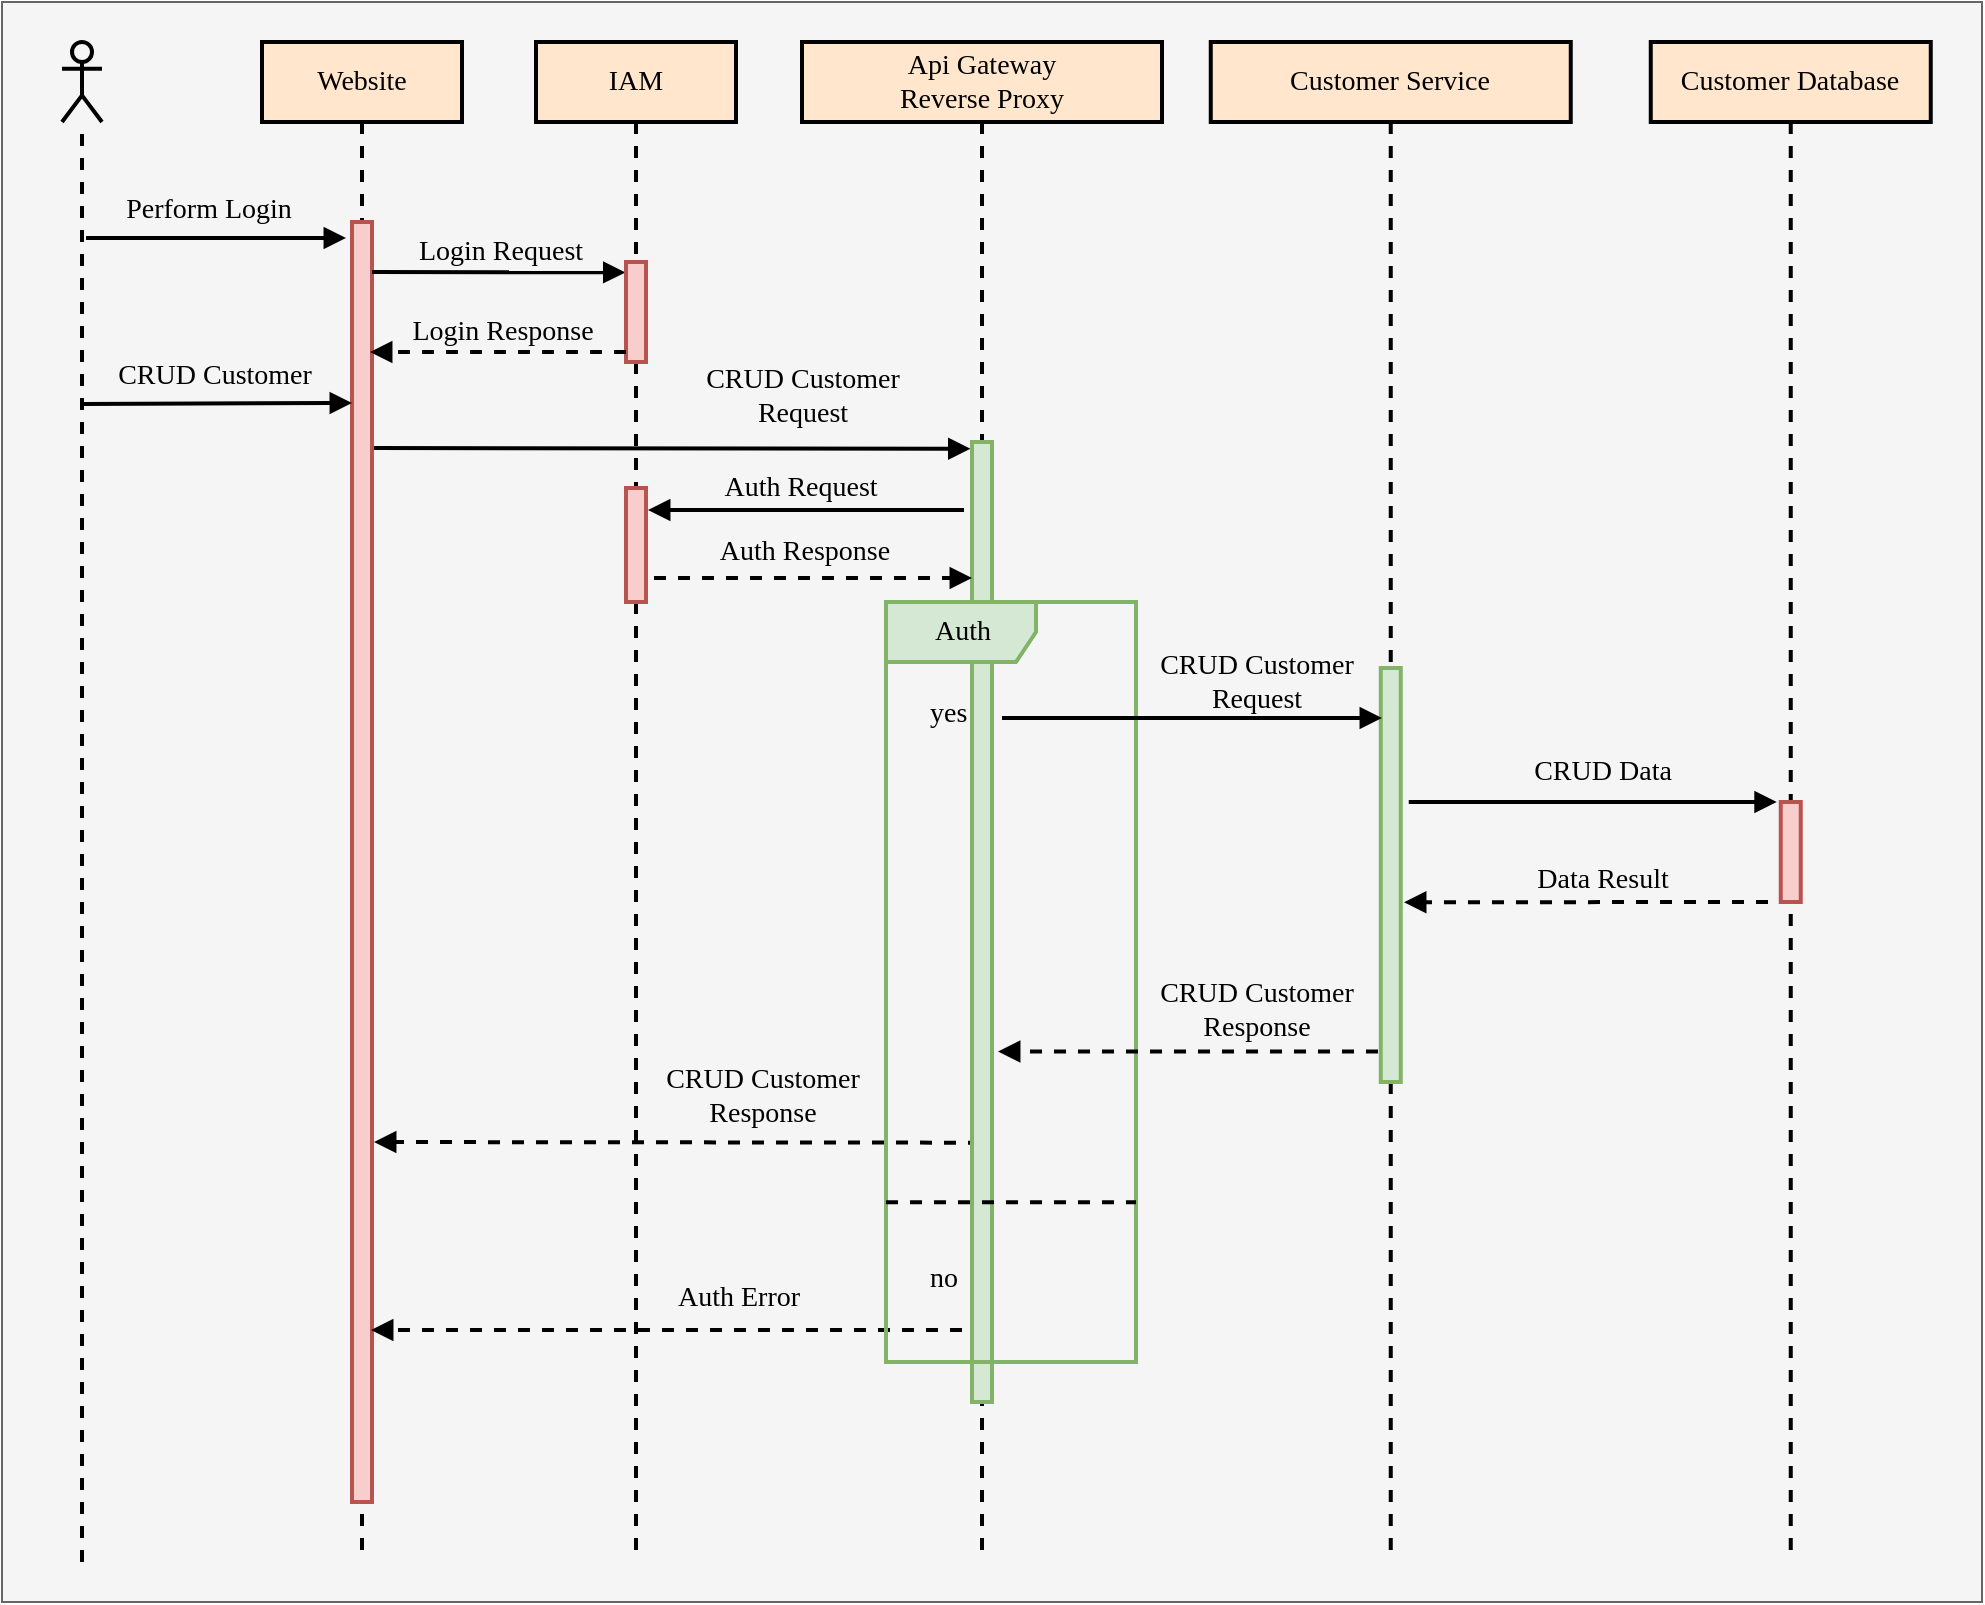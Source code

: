 <mxfile>
    <diagram id="GhBEeNzEhf4LTGrBc1tQ" name="Page-1">
        <mxGraphModel dx="556" dy="546" grid="1" gridSize="10" guides="1" tooltips="1" connect="1" arrows="1" fold="1" page="1" pageScale="1" pageWidth="827" pageHeight="1169" math="0" shadow="0">
            <root>
                <mxCell id="0"/>
                <mxCell id="1" parent="0"/>
                <mxCell id="2" value="" style="rounded=0;whiteSpace=wrap;html=1;fontFamily=Verdana;fillColor=#f5f5f5;strokeColor=#666666;fontColor=#333333;" vertex="1" parent="1">
                    <mxGeometry x="70" y="60" width="990" height="800" as="geometry"/>
                </mxCell>
                <mxCell id="3" value="" style="shape=umlActor;verticalLabelPosition=bottom;verticalAlign=top;html=1;outlineConnect=0;fillColor=none;strokeColor=#000000;gradientColor=#b3b3b3;strokeWidth=2;fontSize=14;fontFamily=Verdana;" vertex="1" parent="1">
                    <mxGeometry x="100" y="80" width="20" height="40" as="geometry"/>
                </mxCell>
                <mxCell id="4" value="Website" style="shape=umlLifeline;perimeter=lifelinePerimeter;whiteSpace=wrap;html=1;container=1;collapsible=0;recursiveResize=0;outlineConnect=0;fillColor=#ffe6cc;strokeColor=#000000;fontSize=14;strokeWidth=2;fontFamily=Verdana;" vertex="1" parent="1">
                    <mxGeometry x="200" y="80" width="100" height="760" as="geometry"/>
                </mxCell>
                <mxCell id="5" value="" style="html=1;points=[];perimeter=orthogonalPerimeter;fillColor=#f8cecc;fontSize=14;strokeColor=#b85450;strokeWidth=2;fontFamily=Verdana;" vertex="1" parent="4">
                    <mxGeometry x="45" y="90" width="10" height="640" as="geometry"/>
                </mxCell>
                <mxCell id="6" value="" style="endArrow=block;html=1;rounded=0;entryX=-0.027;entryY=0.104;entryDx=0;entryDy=0;entryPerimeter=0;fontSize=14;endFill=1;strokeWidth=2;fontFamily=Verdana;" edge="1" parent="4" target="10">
                    <mxGeometry width="50" height="50" relative="1" as="geometry">
                        <mxPoint x="55" y="115" as="sourcePoint"/>
                        <mxPoint x="185" y="113.0" as="targetPoint"/>
                    </mxGeometry>
                </mxCell>
                <mxCell id="7" value="Login Request" style="edgeLabel;html=1;align=center;verticalAlign=middle;resizable=0;points=[];fontSize=14;labelBackgroundColor=none;fontFamily=Verdana;" vertex="1" connectable="0" parent="6">
                    <mxGeometry x="-0.197" relative="1" as="geometry">
                        <mxPoint x="13" y="-10" as="offset"/>
                    </mxGeometry>
                </mxCell>
                <mxCell id="8" value="" style="endArrow=none;dashed=1;html=1;rounded=0;fontSize=14;strokeWidth=2;fontFamily=Verdana;" edge="1" parent="1" target="3">
                    <mxGeometry width="50" height="50" relative="1" as="geometry">
                        <mxPoint x="110" y="840" as="sourcePoint"/>
                        <mxPoint x="115" y="160" as="targetPoint"/>
                    </mxGeometry>
                </mxCell>
                <mxCell id="9" value="IAM" style="shape=umlLifeline;perimeter=lifelinePerimeter;whiteSpace=wrap;html=1;container=1;collapsible=0;recursiveResize=0;outlineConnect=0;fillColor=#ffe6cc;strokeColor=#000000;fontSize=14;strokeWidth=2;fontFamily=Verdana;" vertex="1" parent="1">
                    <mxGeometry x="337" y="80" width="100" height="760" as="geometry"/>
                </mxCell>
                <mxCell id="10" value="" style="html=1;points=[];perimeter=orthogonalPerimeter;fillColor=#f8cecc;fontSize=14;strokeColor=#b85450;strokeWidth=2;fontFamily=Verdana;" vertex="1" parent="9">
                    <mxGeometry x="45" y="110" width="10" height="50" as="geometry"/>
                </mxCell>
                <mxCell id="11" value="" style="endArrow=block;html=1;rounded=0;fontSize=14;endFill=1;entryX=-0.077;entryY=0.007;entryDx=0;entryDy=0;entryPerimeter=0;fontFamily=Verdana;strokeWidth=2;" edge="1" parent="9" target="35">
                    <mxGeometry width="50" height="50" relative="1" as="geometry">
                        <mxPoint x="-81" y="203" as="sourcePoint"/>
                        <mxPoint x="223" y="200" as="targetPoint"/>
                    </mxGeometry>
                </mxCell>
                <mxCell id="12" value="CRUD Customer&lt;br&gt;Request" style="edgeLabel;html=1;align=center;verticalAlign=middle;resizable=0;points=[];fontSize=14;labelBackgroundColor=none;fontFamily=Verdana;" vertex="1" connectable="0" parent="11">
                    <mxGeometry x="-0.197" relative="1" as="geometry">
                        <mxPoint x="94" y="-26" as="offset"/>
                    </mxGeometry>
                </mxCell>
                <mxCell id="13" value="" style="html=1;points=[];perimeter=orthogonalPerimeter;fillColor=#f8cecc;fontSize=14;strokeColor=#b85450;strokeWidth=2;fontFamily=Verdana;" vertex="1" parent="9">
                    <mxGeometry x="45" y="223" width="10" height="57" as="geometry"/>
                </mxCell>
                <mxCell id="14" value="" style="endArrow=block;html=1;rounded=0;entryX=0.9;entryY=0.196;entryDx=0;entryDy=0;entryPerimeter=0;fontSize=14;endFill=1;fontFamily=Verdana;strokeWidth=2;" edge="1" parent="9">
                    <mxGeometry width="50" height="50" relative="1" as="geometry">
                        <mxPoint x="214" y="234" as="sourcePoint"/>
                        <mxPoint x="56" y="234.04" as="targetPoint"/>
                    </mxGeometry>
                </mxCell>
                <mxCell id="15" value="Auth Request" style="edgeLabel;html=1;align=center;verticalAlign=middle;resizable=0;points=[];fontSize=14;labelBackgroundColor=none;fontFamily=Verdana;" vertex="1" connectable="0" parent="14">
                    <mxGeometry x="-0.197" relative="1" as="geometry">
                        <mxPoint x="-19" y="-11" as="offset"/>
                    </mxGeometry>
                </mxCell>
                <mxCell id="16" value="" style="endArrow=block;html=1;rounded=0;dashed=1;fontSize=14;endFill=1;fontFamily=Verdana;strokeWidth=2;" edge="1" parent="9">
                    <mxGeometry width="50" height="50" relative="1" as="geometry">
                        <mxPoint x="213" y="644" as="sourcePoint"/>
                        <mxPoint x="-82.5" y="644" as="targetPoint"/>
                    </mxGeometry>
                </mxCell>
                <mxCell id="17" value="Auth Error" style="edgeLabel;html=1;align=center;verticalAlign=middle;resizable=0;points=[];fontSize=14;labelBackgroundColor=none;fontFamily=Verdana;" vertex="1" connectable="0" parent="16">
                    <mxGeometry x="-0.197" relative="1" as="geometry">
                        <mxPoint x="6" y="-16" as="offset"/>
                    </mxGeometry>
                </mxCell>
                <mxCell id="18" value="" style="endArrow=block;html=1;rounded=0;dashed=1;entryX=1.2;entryY=0.807;entryDx=0;entryDy=0;entryPerimeter=0;fontSize=14;endFill=1;fontFamily=Verdana;strokeWidth=2;" edge="1" parent="9">
                    <mxGeometry width="50" height="50" relative="1" as="geometry">
                        <mxPoint x="222" y="550.34" as="sourcePoint"/>
                        <mxPoint x="-81" y="550.0" as="targetPoint"/>
                    </mxGeometry>
                </mxCell>
                <mxCell id="19" value="CRUD Customer&lt;br&gt;Response" style="edgeLabel;html=1;align=center;verticalAlign=middle;resizable=0;points=[];fontSize=14;labelBackgroundColor=none;fontFamily=Verdana;" vertex="1" connectable="0" parent="18">
                    <mxGeometry x="-0.197" relative="1" as="geometry">
                        <mxPoint x="12" y="-23" as="offset"/>
                    </mxGeometry>
                </mxCell>
                <mxCell id="20" value="Customer Service" style="shape=umlLifeline;perimeter=lifelinePerimeter;whiteSpace=wrap;html=1;container=1;collapsible=0;recursiveResize=0;outlineConnect=0;fillColor=#ffe6cc;strokeColor=#000000;fontSize=14;strokeWidth=2;labelBackgroundColor=none;fontFamily=Verdana;" vertex="1" parent="1">
                    <mxGeometry x="674.38" y="80" width="180" height="760" as="geometry"/>
                </mxCell>
                <mxCell id="21" value="" style="html=1;points=[];perimeter=orthogonalPerimeter;fillColor=#d5e8d4;fontSize=14;strokeColor=#82b366;strokeWidth=2;fontFamily=Verdana;" vertex="1" parent="20">
                    <mxGeometry x="85" y="313" width="10" height="207" as="geometry"/>
                </mxCell>
                <mxCell id="22" value="Customer Database" style="shape=umlLifeline;perimeter=lifelinePerimeter;whiteSpace=wrap;html=1;container=1;collapsible=0;recursiveResize=0;outlineConnect=0;fillColor=#ffe6cc;strokeColor=#000000;fontSize=14;strokeWidth=2;fontFamily=Verdana;" vertex="1" parent="1">
                    <mxGeometry x="894.38" y="80" width="140" height="760" as="geometry"/>
                </mxCell>
                <mxCell id="23" value="" style="html=1;points=[];perimeter=orthogonalPerimeter;fillColor=#f8cecc;fontSize=14;strokeColor=#b85450;strokeWidth=2;fontFamily=Verdana;" vertex="1" parent="22">
                    <mxGeometry x="65" y="380" width="10" height="50" as="geometry"/>
                </mxCell>
                <mxCell id="24" value="" style="endArrow=block;html=1;rounded=0;fontSize=14;strokeWidth=2;endFill=1;fontFamily=Verdana;" edge="1" parent="1">
                    <mxGeometry width="50" height="50" relative="1" as="geometry">
                        <mxPoint x="112" y="178" as="sourcePoint"/>
                        <mxPoint x="242" y="178" as="targetPoint"/>
                    </mxGeometry>
                </mxCell>
                <mxCell id="25" value="Perform Login" style="edgeLabel;html=1;align=center;verticalAlign=middle;resizable=0;points=[];fontSize=14;labelBackgroundColor=none;fontFamily=Verdana;" vertex="1" connectable="0" parent="24">
                    <mxGeometry x="-0.197" relative="1" as="geometry">
                        <mxPoint x="9" y="-14" as="offset"/>
                    </mxGeometry>
                </mxCell>
                <mxCell id="26" value="" style="endArrow=block;html=1;rounded=0;entryX=0.9;entryY=0.196;entryDx=0;entryDy=0;entryPerimeter=0;exitX=-0.3;exitY=0.254;exitDx=0;exitDy=0;exitPerimeter=0;dashed=1;fontSize=14;endFill=1;strokeWidth=2;fontFamily=Verdana;" edge="1" parent="1">
                    <mxGeometry width="50" height="50" relative="1" as="geometry">
                        <mxPoint x="382" y="235" as="sourcePoint"/>
                        <mxPoint x="254" y="235.04" as="targetPoint"/>
                    </mxGeometry>
                </mxCell>
                <mxCell id="27" value="Login Response" style="edgeLabel;html=1;align=center;verticalAlign=middle;resizable=0;points=[];fontSize=14;labelBackgroundColor=none;fontFamily=Verdana;" vertex="1" connectable="0" parent="26">
                    <mxGeometry x="-0.197" relative="1" as="geometry">
                        <mxPoint x="-11" y="-10" as="offset"/>
                    </mxGeometry>
                </mxCell>
                <mxCell id="28" value="" style="endArrow=block;html=1;rounded=0;entryX=0;entryY=0.021;entryDx=0;entryDy=0;entryPerimeter=0;fontSize=14;strokeWidth=2;endFill=1;fontFamily=Verdana;" edge="1" parent="1">
                    <mxGeometry width="50" height="50" relative="1" as="geometry">
                        <mxPoint x="110" y="261" as="sourcePoint"/>
                        <mxPoint x="245" y="260.5" as="targetPoint"/>
                    </mxGeometry>
                </mxCell>
                <mxCell id="29" value="CRUD Customer" style="edgeLabel;html=1;align=center;verticalAlign=middle;resizable=0;points=[];fontSize=14;labelBackgroundColor=none;fontFamily=Verdana;" vertex="1" connectable="0" parent="28">
                    <mxGeometry x="-0.197" relative="1" as="geometry">
                        <mxPoint x="12" y="-14" as="offset"/>
                    </mxGeometry>
                </mxCell>
                <mxCell id="30" value="" style="endArrow=block;html=1;rounded=0;fontSize=14;endFill=1;fontFamily=Verdana;strokeWidth=2;" edge="1" parent="1">
                    <mxGeometry width="50" height="50" relative="1" as="geometry">
                        <mxPoint x="773.38" y="460" as="sourcePoint"/>
                        <mxPoint x="957.38" y="460" as="targetPoint"/>
                    </mxGeometry>
                </mxCell>
                <mxCell id="31" value="CRUD Data" style="edgeLabel;html=1;align=center;verticalAlign=middle;resizable=0;points=[];fontSize=14;labelBorderColor=none;labelBackgroundColor=none;fontFamily=Verdana;" vertex="1" connectable="0" parent="30">
                    <mxGeometry x="-0.197" relative="1" as="geometry">
                        <mxPoint x="22" y="-15" as="offset"/>
                    </mxGeometry>
                </mxCell>
                <mxCell id="32" value="" style="endArrow=block;html=1;rounded=0;dashed=1;fontSize=14;endFill=1;entryX=0.429;entryY=0.335;entryDx=0;entryDy=0;entryPerimeter=0;exitX=-0.738;exitY=0.867;exitDx=0;exitDy=0;exitPerimeter=0;fontFamily=Verdana;strokeWidth=2;" edge="1" parent="1">
                    <mxGeometry width="50" height="50" relative="1" as="geometry">
                        <mxPoint x="953" y="510.03" as="sourcePoint"/>
                        <mxPoint x="771.005" y="510.1" as="targetPoint"/>
                    </mxGeometry>
                </mxCell>
                <mxCell id="33" value="&lt;br&gt;Data Result" style="edgeLabel;html=1;align=center;verticalAlign=middle;resizable=0;points=[];fontSize=14;labelBackgroundColor=none;fontFamily=Verdana;" vertex="1" connectable="0" parent="32">
                    <mxGeometry x="-0.197" relative="1" as="geometry">
                        <mxPoint x="-10" y="-20" as="offset"/>
                    </mxGeometry>
                </mxCell>
                <mxCell id="34" value="Api Gateway&lt;br&gt;Reverse Proxy" style="shape=umlLifeline;perimeter=lifelinePerimeter;whiteSpace=wrap;html=1;container=1;collapsible=0;recursiveResize=0;outlineConnect=0;fillColor=#ffe6cc;strokeColor=#000000;fontSize=14;strokeWidth=2;labelBackgroundColor=none;fontFamily=Verdana;" vertex="1" parent="1">
                    <mxGeometry x="470" y="80" width="180" height="760" as="geometry"/>
                </mxCell>
                <mxCell id="35" value="" style="html=1;points=[];perimeter=orthogonalPerimeter;fillColor=#d5e8d4;fontSize=14;strokeColor=#82b366;strokeWidth=2;fontFamily=Verdana;" vertex="1" parent="34">
                    <mxGeometry x="85" y="200" width="10" height="480" as="geometry"/>
                </mxCell>
                <mxCell id="36" value="" style="endArrow=block;html=1;rounded=0;dashed=1;exitX=1.5;exitY=0.928;exitDx=0;exitDy=0;exitPerimeter=0;fontSize=14;endFill=1;fontFamily=Verdana;strokeWidth=2;" edge="1" parent="34">
                    <mxGeometry width="50" height="50" relative="1" as="geometry">
                        <mxPoint x="-74" y="268" as="sourcePoint"/>
                        <mxPoint x="85" y="268" as="targetPoint"/>
                    </mxGeometry>
                </mxCell>
                <mxCell id="37" value="Auth Response" style="edgeLabel;html=1;align=center;verticalAlign=middle;resizable=0;points=[];fontSize=14;labelBackgroundColor=none;fontFamily=Verdana;" vertex="1" connectable="0" parent="36">
                    <mxGeometry x="-0.197" relative="1" as="geometry">
                        <mxPoint x="11" y="-13" as="offset"/>
                    </mxGeometry>
                </mxCell>
                <mxCell id="38" value="Auth" style="shape=umlFrame;tabWidth=110;tabHeight=30;tabPosition=left;html=1;boundedLbl=1;labelInHeader=1;width=75;height=30;fontSize=14;fillColor=#d5e8d4;strokeColor=#82b366;strokeWidth=2;fontFamily=Verdana;" vertex="1" parent="34">
                    <mxGeometry x="42" y="280" width="125" height="380" as="geometry"/>
                </mxCell>
                <mxCell id="39" value="yes" style="text;fontSize=14;fontFamily=Verdana;" vertex="1" parent="38">
                    <mxGeometry width="100" height="20" relative="1" as="geometry">
                        <mxPoint x="20" y="40" as="offset"/>
                    </mxGeometry>
                </mxCell>
                <mxCell id="40" value="no" style="line;strokeWidth=2;labelPosition=center;verticalLabelPosition=bottom;align=left;verticalAlign=top;spacingLeft=20;spacingTop=15;dashed=1;fontSize=14;labelBackgroundColor=none;fontFamily=Verdana;" vertex="1" parent="38">
                    <mxGeometry y="292.493" width="125.0" height="15.2" as="geometry"/>
                </mxCell>
                <mxCell id="41" value="" style="endArrow=block;html=1;rounded=0;dashed=1;entryX=1.2;entryY=0.807;entryDx=0;entryDy=0;entryPerimeter=0;fontSize=14;endFill=1;fontFamily=Verdana;strokeWidth=2;" edge="1" parent="38">
                    <mxGeometry width="50" height="50" relative="1" as="geometry">
                        <mxPoint x="246" y="224.78" as="sourcePoint"/>
                        <mxPoint x="56" y="224.78" as="targetPoint"/>
                    </mxGeometry>
                </mxCell>
                <mxCell id="42" value="CRUD Customer&lt;br&gt;Response" style="edgeLabel;html=1;align=center;verticalAlign=middle;resizable=0;points=[];fontSize=14;labelBackgroundColor=none;fontFamily=Verdana;" vertex="1" connectable="0" parent="41">
                    <mxGeometry x="-0.197" relative="1" as="geometry">
                        <mxPoint x="15" y="-21" as="offset"/>
                    </mxGeometry>
                </mxCell>
                <mxCell id="43" value="" style="endArrow=block;html=1;rounded=0;fontSize=14;endFill=1;fontFamily=Verdana;strokeWidth=2;" edge="1" parent="1">
                    <mxGeometry width="50" height="50" relative="1" as="geometry">
                        <mxPoint x="570" y="418" as="sourcePoint"/>
                        <mxPoint x="760" y="418" as="targetPoint"/>
                        <Array as="points">
                            <mxPoint x="648" y="418"/>
                        </Array>
                    </mxGeometry>
                </mxCell>
                <mxCell id="44" value="CRUD Customer&lt;br&gt;Request" style="edgeLabel;html=1;align=center;verticalAlign=middle;resizable=0;points=[];fontSize=14;labelBackgroundColor=none;fontFamily=Verdana;" vertex="1" connectable="0" parent="43">
                    <mxGeometry x="-0.197" relative="1" as="geometry">
                        <mxPoint x="50" y="-18" as="offset"/>
                    </mxGeometry>
                </mxCell>
            </root>
        </mxGraphModel>
    </diagram>
</mxfile>